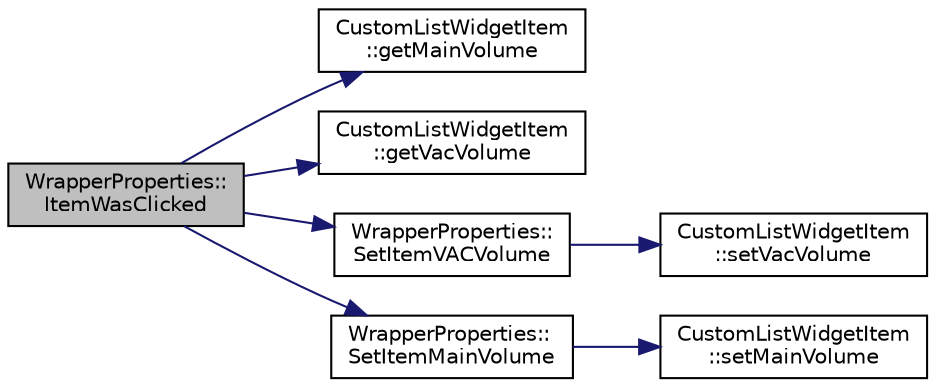 digraph "WrapperProperties::ItemWasClicked"
{
 // LATEX_PDF_SIZE
  edge [fontname="Helvetica",fontsize="10",labelfontname="Helvetica",labelfontsize="10"];
  node [fontname="Helvetica",fontsize="10",shape=record];
  rankdir="LR";
  Node7 [label="WrapperProperties::\lItemWasClicked",height=0.2,width=0.4,color="black", fillcolor="grey75", style="filled", fontcolor="black",tooltip="ItemWasClicked deals with connecting every slider and spinbox to the selected sound."];
  Node7 -> Node8 [color="midnightblue",fontsize="10",style="solid",fontname="Helvetica"];
  Node8 [label="CustomListWidgetItem\l::getMainVolume",height=0.2,width=0.4,color="black", fillcolor="white", style="filled",URL="$class_custom_list_widget_item.html#ad8ae881dd7c947ff729c6e2cfdbb45b7",tooltip="getMainVolume Used by WrapperProperties to retrieve the main volume associated to the sound before cr..."];
  Node7 -> Node9 [color="midnightblue",fontsize="10",style="solid",fontname="Helvetica"];
  Node9 [label="CustomListWidgetItem\l::getVacVolume",height=0.2,width=0.4,color="black", fillcolor="white", style="filled",URL="$class_custom_list_widget_item.html#af5ae65f2f3d317f689799080f6e0cd42",tooltip="getVacVolume Used by WrapperProperties to retrieve the VAC volume associated to the sound before crea..."];
  Node7 -> Node10 [color="midnightblue",fontsize="10",style="solid",fontname="Helvetica"];
  Node10 [label="WrapperProperties::\lSetItemVACVolume",height=0.2,width=0.4,color="black", fillcolor="white", style="filled",URL="$class_wrapper_properties.html#a451858ee4324fed752e023779fddbf97",tooltip="SetItemVACVolume Sets a sound item VAC volume."];
  Node10 -> Node11 [color="midnightblue",fontsize="10",style="solid",fontname="Helvetica"];
  Node11 [label="CustomListWidgetItem\l::setVacVolume",height=0.2,width=0.4,color="black", fillcolor="white", style="filled",URL="$class_custom_list_widget_item.html#af642ae593e2b969e10b65d184c9742b1",tooltip="setVacVolume Used to change the vac output volume with the sliders once a CustomListWidgetItem has be..."];
  Node7 -> Node12 [color="midnightblue",fontsize="10",style="solid",fontname="Helvetica"];
  Node12 [label="WrapperProperties::\lSetItemMainVolume",height=0.2,width=0.4,color="black", fillcolor="white", style="filled",URL="$class_wrapper_properties.html#aa550969821868e9e576fc0f7cc1b42b3",tooltip="SetItemMainVolume Sets a sound item main volume."];
  Node12 -> Node13 [color="midnightblue",fontsize="10",style="solid",fontname="Helvetica"];
  Node13 [label="CustomListWidgetItem\l::setMainVolume",height=0.2,width=0.4,color="black", fillcolor="white", style="filled",URL="$class_custom_list_widget_item.html#a9705127eb4c5a1fd7eb1bc62837af408",tooltip="setMainVolume Used to change the main output volume with the sliders once a CustomListWidgetItem has ..."];
}
